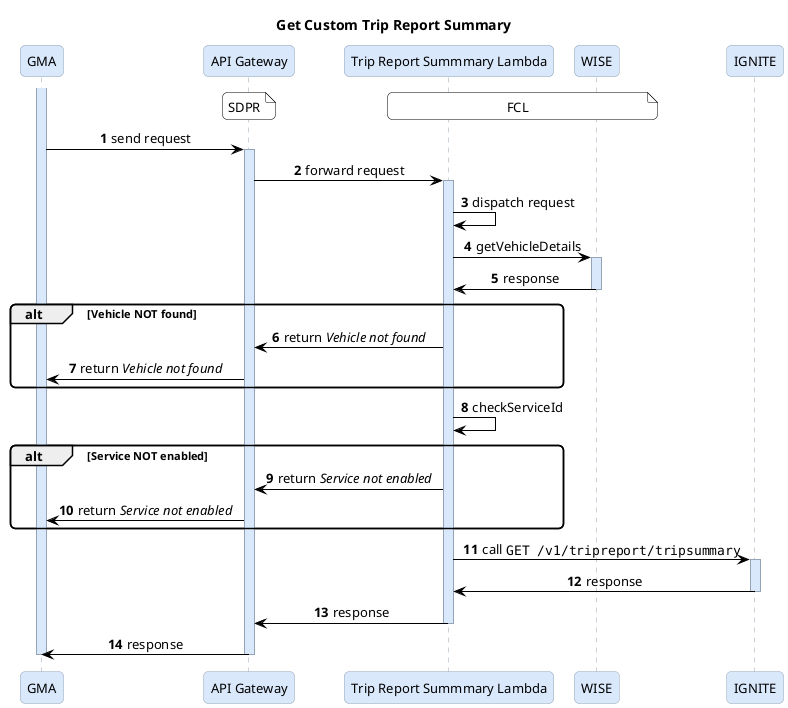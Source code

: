 @startuml

title Get Custom Trip Report Summary

autonumber

skinparam roundcorner 10
skinparam shadowing false
skinparam sequence {
  ArrowColor Black
  LifeLineBorderColor #94a4b6
  LifeLineBackgroundColor #d9e8fb
  ParticipantBorderColor #94a4b6
  ParticipantBackgroundColor #d9e8fb
  ParticipantFontSize 13
  MessageAlign center
  NoteBorderColor blue
}
skinparam Note {
  BorderColor black
  BackgroundColor white
}

participant "GMA" as GMA
participant "API Gateway" as API
participant "Trip Report Summmary Lambda" as Lambda
participant "WISE" as WISE
participant "IGNITE" as IGNITE

note over API: SDPR
/ note over Lambda, WISE: FCL

activate GMA
GMA -> API: send request

activate API
API -> Lambda: forward request

activate Lambda
Lambda -> Lambda: dispatch request

Lambda -> WISE: getVehicleDetails
activate WISE
WISE -> Lambda: response
deactivate WISE

alt Vehicle NOT found
  Lambda -> API: return //Vehicle not found//
  API -> GMA: return //Vehicle not found//
end

Lambda -> Lambda: checkServiceId

alt Service NOT enabled
  Lambda -> API: return //Service not enabled//
  API -> GMA: return //Service not enabled//
end

Lambda -> IGNITE: call ""GET /v1/tripreport/tripsummary""
activate IGNITE
IGNITE -> Lambda: response
deactivate IGNITE

Lambda -> API: response
deactivate Lambda

API -> GMA: response
deactivate API

deactivate GMA

@enduml